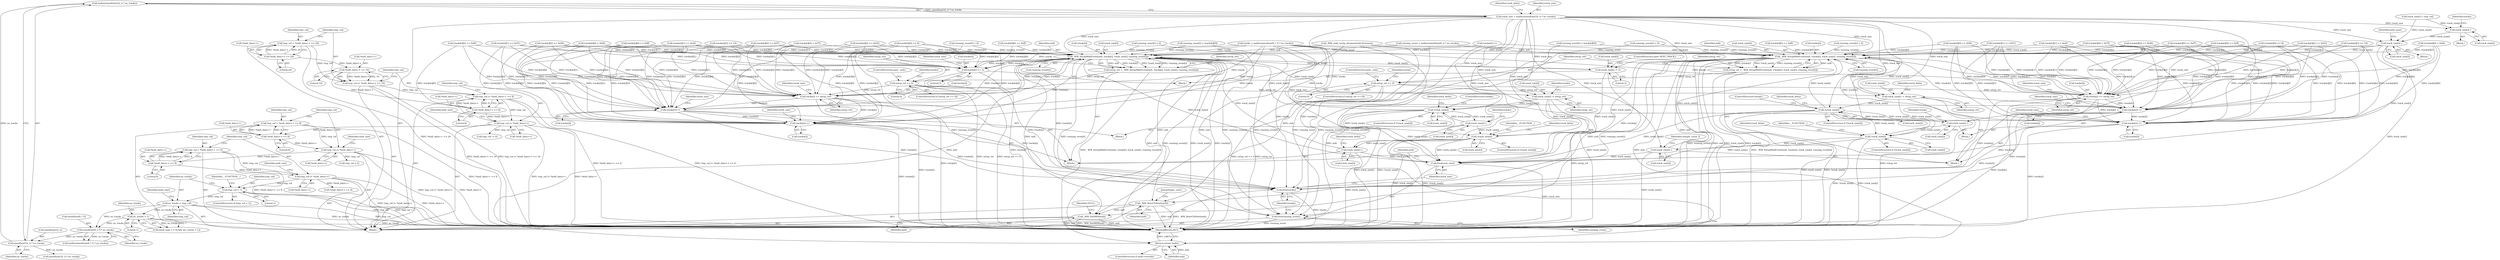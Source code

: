 digraph "0_wildmidi_660b513d99bced8783a4a5984ac2f742c74ebbdd_1@API" {
"1000405" [label="(Call,malloc(sizeof(uint32_t) * no_tracks))"];
"1000406" [label="(Call,sizeof(uint32_t) * no_tracks)"];
"1000399" [label="(Call,sizeof(uint8_t *) * no_tracks)"];
"1000337" [label="(Call,no_tracks = tmp_val)"];
"1000325" [label="(Call,tmp_val < 1)"];
"1000316" [label="(Call,tmp_val |= *midi_data++)"];
"1000309" [label="(Call,tmp_val = *midi_data++ << 8)"];
"1000311" [label="(Call,*midi_data++ << 8)"];
"1000285" [label="(Call,tmp_val |= *midi_data++)"];
"1000278" [label="(Call,tmp_val = *midi_data++ << 8)"];
"1000280" [label="(Call,*midi_data++ << 8)"];
"1000257" [label="(Call,tmp_val |= *midi_data++)"];
"1000250" [label="(Call,tmp_val |= *midi_data++ << 8)"];
"1000243" [label="(Call,tmp_val |= *midi_data++ << 16)"];
"1000236" [label="(Call,tmp_val = *midi_data++ << 24)"];
"1000238" [label="(Call,*midi_data++ << 24)"];
"1000245" [label="(Call,*midi_data++ << 16)"];
"1000252" [label="(Call,*midi_data++ << 8)"];
"1000345" [label="(Call,no_tracks > 1)"];
"1000403" [label="(Call,track_size = malloc(sizeof(uint32_t) * no_tracks))"];
"1000621" [label="(Call,track_size[i]--)"];
"1000645" [label="(Call,track_size[i]--)"];
"1000784" [label="(Call,_WM_SetupMidiEvent(mdi, tracks[i], track_size[i], running_event[i]))"];
"1000782" [label="(Call,setup_ret = _WM_SetupMidiEvent(mdi, tracks[i], track_size[i], running_event[i]))"];
"1000796" [label="(Call,setup_ret == 0)"];
"1000955" [label="(Call,tracks[i] += setup_ret)"];
"1000997" [label="(Call,tracks[i]++)"];
"1001040" [label="(Call,tracks[i]++)"];
"1001519" [label="(Call,free(tracks))"];
"1000960" [label="(Call,track_size[i] -= setup_ret)"];
"1000976" [label="(Call,!track_size[i])"];
"1001001" [label="(Call,track_size[i]--)"];
"1001012" [label="(Call,!track_size[i])"];
"1001044" [label="(Call,track_size[i]--)"];
"1001521" [label="(Call,free(track_size))"];
"1000884" [label="(Call,tracks[i] += 3)"];
"1000889" [label="(Call,track_size[i] -= 3)"];
"1001508" [label="(Call,_WM_ResetToStart(mdi))"];
"1001527" [label="(Return,return (mdi);)"];
"1001529" [label="(Call,_WM_freeMDI(mdi))"];
"1001517" [label="(Call,free(running_event))"];
"1001147" [label="(Call,_WM_SetupMidiEvent(mdi, tracks[i], track_size[i], running_event[i]))"];
"1001145" [label="(Call,setup_ret = _WM_SetupMidiEvent(mdi, tracks[i], track_size[i], running_event[i]))"];
"1001159" [label="(Call,setup_ret == 0)"];
"1001306" [label="(Call,tracks[i] += setup_ret)"];
"1001353" [label="(Call,tracks[i]++)"];
"1001396" [label="(Call,tracks[i]++)"];
"1001311" [label="(Call,track_size[i] -= setup_ret)"];
"1001332" [label="(Call,!track_size[i])"];
"1001357" [label="(Call,track_size[i]--)"];
"1001368" [label="(Call,!track_size[i])"];
"1001400" [label="(Call,track_size[i]--)"];
"1000869" [label="(Call,tracks[i][2] == 0x00)"];
"1000263" [label="(Identifier,midi_size)"];
"1001519" [label="(Call,free(tracks))"];
"1001525" [label="(Identifier,mdi)"];
"1001160" [label="(Identifier,setup_ret)"];
"1001312" [label="(Call,track_size[i])"];
"1000249" [label="(Literal,16)"];
"1000245" [label="(Call,*midi_data++ << 16)"];
"1000393" [label="(Call,_WM_midi_setup_divisions(mdi,divisions))"];
"1000645" [label="(Call,track_size[i]--)"];
"1000960" [label="(Call,track_size[i] -= setup_ret)"];
"1001147" [label="(Call,_WM_SetupMidiEvent(mdi, tracks[i], track_size[i], running_event[i]))"];
"1000257" [label="(Call,tmp_val |= *midi_data++)"];
"1000250" [label="(Call,tmp_val |= *midi_data++ << 8)"];
"1001201" [label="(Call,tracks[i][0] == 0xf7)"];
"1001520" [label="(Identifier,tracks)"];
"1000280" [label="(Call,*midi_data++ << 8)"];
"1000406" [label="(Call,sizeof(uint32_t) * no_tracks)"];
"1001148" [label="(Identifier,mdi)"];
"1001530" [label="(Identifier,mdi)"];
"1000266" [label="(Call,tmp_val != 6)"];
"1001152" [label="(Call,track_size[i])"];
"1001527" [label="(Return,return (mdi);)"];
"1001333" [label="(Call,track_size[i])"];
"1001358" [label="(Call,track_size[i])"];
"1000291" [label="(Identifier,midi_size)"];
"1000831" [label="(Call,tracks[i][0] == 0xf0)"];
"1001217" [label="(Call,tracks[i][0] == 0xff)"];
"1000281" [label="(Call,*midi_data++)"];
"1001149" [label="(Call,tracks[i])"];
"1001050" [label="(Identifier,track_delta)"];
"1000407" [label="(Call,sizeof(uint32_t))"];
"1000795" [label="(ControlStructure,if (setup_ret == 0))"];
"1001026" [label="(Identifier,track_delta)"];
"1000345" [label="(Call,no_tracks > 1)"];
"1000854" [label="(Call,tracks[i][0] == 0xff)"];
"1000396" [label="(Call,tracks = malloc(sizeof(uint8_t *) * no_tracks))"];
"1000398" [label="(Call,malloc(sizeof(uint8_t *) * no_tracks))"];
"1000312" [label="(Call,*midi_data++)"];
"1000239" [label="(Call,*midi_data++)"];
"1001257" [label="(Call,tracks[i][1] == 0x51)"];
"1000278" [label="(Call,tmp_val = *midi_data++ << 8)"];
"1000898" [label="(Call,tracks[i][0] == 0xff)"];
"1000964" [label="(Identifier,setup_ret)"];
"1001523" [label="(ControlStructure,if (mdi->reverb))"];
"1000327" [label="(Literal,1)"];
"1000876" [label="(Block,)"];
"1001400" [label="(Call,track_size[i]--)"];
"1000789" [label="(Call,track_size[i])"];
"1001405" [label="(Identifier,sample_count_f)"];
"1000805" [label="(Identifier,tracks)"];
"1001012" [label="(Call,!track_size[i])"];
"1000123" [label="(Block,)"];
"1001144" [label="(Block,)"];
"1000974" [label="(Block,)"];
"1001018" [label="(Identifier,__FUNCTION__)"];
"1001310" [label="(Identifier,setup_ret)"];
"1001509" [label="(Identifier,mdi)"];
"1000959" [label="(Identifier,setup_ret)"];
"1000243" [label="(Call,tmp_val |= *midi_data++ << 16)"];
"1000961" [label="(Call,track_size[i])"];
"1001264" [label="(Call,tracks[i][2] == 0x03)"];
"1000913" [label="(Call,tracks[i][2] == 0x03)"];
"1001521" [label="(Call,free(track_size))"];
"1001040" [label="(Call,tracks[i]++)"];
"1000294" [label="(Call,tmp_val > 2)"];
"1001396" [label="(Call,tracks[i]++)"];
"1000621" [label="(Call,track_size[i]--)"];
"1001163" [label="(ControlStructure,goto _end;)"];
"1000782" [label="(Call,setup_ret = _WM_SetupMidiEvent(mdi, tracks[i], track_size[i], running_event[i]))"];
"1000286" [label="(Identifier,tmp_val)"];
"1000784" [label="(Call,_WM_SetupMidiEvent(mdi, tracks[i], track_size[i], running_event[i]))"];
"1000811" [label="(Call,tracks[i][0] < 0xf0)"];
"1001138" [label="(Call,running_event[i] = 0)"];
"1001354" [label="(Call,tracks[i])"];
"1001339" [label="(Identifier,track_delta)"];
"1001311" [label="(Call,track_size[i] -= setup_ret)"];
"1000339" [label="(Identifier,tmp_val)"];
"1000236" [label="(Call,tmp_val = *midi_data++ << 24)"];
"1000309" [label="(Call,tmp_val = *midi_data++ << 8)"];
"1001155" [label="(Call,running_event[i])"];
"1000889" [label="(Call,track_size[i] -= 3)"];
"1001533" [label="(MethodReturn,RET)"];
"1000318" [label="(Call,*midi_data++)"];
"1000862" [label="(Call,tracks[i][1] == 0x2f)"];
"1001528" [label="(Identifier,mdi)"];
"1001161" [label="(Literal,0)"];
"1000411" [label="(Identifier,track_delta)"];
"1000359" [label="(Call,*midi_data++ << 8)"];
"1000346" [label="(Identifier,no_tracks)"];
"1000399" [label="(Call,sizeof(uint8_t *) * no_tracks)"];
"1000284" [label="(Literal,8)"];
"1001307" [label="(Call,tracks[i])"];
"1000597" [label="(Identifier,tracks)"];
"1000343" [label="(Identifier,midi_type)"];
"1000287" [label="(Call,*midi_data++)"];
"1001529" [label="(Call,_WM_freeMDI(mdi))"];
"1000259" [label="(Call,*midi_data++)"];
"1001397" [label="(Call,tracks[i])"];
"1001401" [label="(Call,track_size[i])"];
"1000797" [label="(Identifier,setup_ret)"];
"1001174" [label="(Call,tracks[i][0] < 0xf0)"];
"1000244" [label="(Identifier,tmp_val)"];
"1000237" [label="(Identifier,tmp_val)"];
"1000846" [label="(Call,running_event[i] = 0)"];
"1000906" [label="(Call,tracks[i][1] == 0x51)"];
"1001306" [label="(Call,tracks[i] += setup_ret)"];
"1000975" [label="(ControlStructure,if (!track_size[i]))"];
"1001045" [label="(Call,track_size[i])"];
"1001165" [label="(Call,tracks[i][0] > 0x7f)"];
"1000646" [label="(Call,track_size[i])"];
"1000890" [label="(Call,track_size[i])"];
"1000251" [label="(Identifier,tmp_val)"];
"1001249" [label="(Call,tracks[i][0] == 0xff)"];
"1000324" [label="(ControlStructure,if (tmp_val < 1))"];
"1000403" [label="(Call,track_size = malloc(sizeof(uint32_t) * no_tracks))"];
"1001283" [label="(Call,tracks[i][4] << 8)"];
"1001159" [label="(Call,setup_ret == 0)"];
"1000792" [label="(Call,running_event[i])"];
"1001359" [label="(Identifier,track_size)"];
"1000651" [label="(Identifier,midi_type)"];
"1001041" [label="(Call,tracks[i])"];
"1000311" [label="(Call,*midi_data++ << 8)"];
"1001364" [label="(Identifier,tracks)"];
"1001368" [label="(Call,!track_size[i])"];
"1000424" [label="(Call,running_event = malloc(sizeof(uint8_t) * no_tracks))"];
"1000413" [label="(Call,sizeof(uint32_t) * no_tracks)"];
"1001001" [label="(Call,track_size[i]--)"];
"1000315" [label="(Literal,8)"];
"1000279" [label="(Identifier,tmp_val)"];
"1000317" [label="(Identifier,tmp_val)"];
"1000786" [label="(Call,tracks[i])"];
"1000622" [label="(Call,track_size[i])"];
"1000800" [label="(ControlStructure,goto _end;)"];
"1001331" [label="(ControlStructure,if (!track_size[i]))"];
"1000798" [label="(Literal,0)"];
"1001046" [label="(Identifier,track_size)"];
"1001275" [label="(Call,tracks[i][3] << 16)"];
"1000641" [label="(Call,tracks[i]++)"];
"1001510" [label="(JumpTarget,_end:)"];
"1001044" [label="(Call,track_size[i]--)"];
"1000891" [label="(Identifier,track_size)"];
"1000256" [label="(Literal,8)"];
"1000338" [label="(Identifier,no_tracks)"];
"1000330" [label="(Identifier,__FUNCTION__)"];
"1000322" [label="(Identifier,midi_size)"];
"1000888" [label="(Literal,3)"];
"1000443" [label="(Block,)"];
"1000783" [label="(Identifier,setup_ret)"];
"1000956" [label="(Call,tracks[i])"];
"1001532" [label="(Identifier,NULL)"];
"1001313" [label="(Identifier,track_size)"];
"1000583" [label="(Call,running_event[i] = 0)"];
"1000567" [label="(Call,track_size[i] = tmp_val)"];
"1000600" [label="(Block,)"];
"1000310" [label="(Identifier,tmp_val)"];
"1001318" [label="(Identifier,track_delta)"];
"1000819" [label="(Call,running_event[i] = tracks[i][0])"];
"1001382" [label="(Identifier,track_delta)"];
"1001332" [label="(Call,!track_size[i])"];
"1001402" [label="(Identifier,track_size)"];
"1001146" [label="(Identifier,setup_ret)"];
"1000983" [label="(Identifier,track_delta)"];
"1001225" [label="(Call,tracks[i][1] == 0x2f)"];
"1000932" [label="(Call,tracks[i][4] << 8)"];
"1001002" [label="(Call,track_size[i])"];
"1000325" [label="(Call,tmp_val < 1)"];
"1000796" [label="(Call,setup_ret == 0)"];
"1000977" [label="(Call,track_size[i])"];
"1000409" [label="(Identifier,no_tracks)"];
"1000253" [label="(Call,*midi_data++)"];
"1001336" [label="(ControlStructure,break;)"];
"1001315" [label="(Identifier,setup_ret)"];
"1001357" [label="(Call,track_size[i]--)"];
"1001517" [label="(Call,free(running_event))"];
"1001330" [label="(Block,)"];
"1001518" [label="(Identifier,running_event)"];
"1000246" [label="(Call,*midi_data++)"];
"1001168" [label="(Identifier,tracks)"];
"1000969" [label="(Identifier,tracks)"];
"1000781" [label="(Block,)"];
"1000976" [label="(Call,!track_size[i])"];
"1001232" [label="(Call,tracks[i][2] == 0x00)"];
"1000326" [label="(Identifier,tmp_val)"];
"1001367" [label="(ControlStructure,if (!track_size[i]))"];
"1000980" [label="(ControlStructure,break;)"];
"1000894" [label="(ControlStructure,goto NEXT_TRACK;)"];
"1000785" [label="(Identifier,mdi)"];
"1001158" [label="(ControlStructure,if (setup_ret == 0))"];
"1000924" [label="(Call,tracks[i][3] << 16)"];
"1001194" [label="(Call,tracks[i][0] == 0xf0)"];
"1000402" [label="(Identifier,no_tracks)"];
"1000884" [label="(Call,tracks[i] += 3)"];
"1000893" [label="(Literal,3)"];
"1000838" [label="(Call,tracks[i][0] == 0xf7)"];
"1001013" [label="(Call,track_size[i])"];
"1001008" [label="(Identifier,tracks)"];
"1000242" [label="(Literal,24)"];
"1000802" [label="(Call,tracks[i][0] > 0x7f)"];
"1000962" [label="(Identifier,track_size)"];
"1000258" [label="(Identifier,tmp_val)"];
"1000885" [label="(Call,tracks[i])"];
"1000404" [label="(Identifier,track_size)"];
"1001508" [label="(Call,_WM_ResetToStart(mdi))"];
"1000341" [label="(Call,(midi_type == 0) && (no_tracks > 1))"];
"1001011" [label="(ControlStructure,if (!track_size[i]))"];
"1001374" [label="(Identifier,__FUNCTION__)"];
"1001182" [label="(Call,running_event[i] = tracks[i][0])"];
"1000238" [label="(Call,*midi_data++ << 24)"];
"1001353" [label="(Call,tracks[i]++)"];
"1000400" [label="(Call,sizeof(uint8_t *))"];
"1000337" [label="(Call,no_tracks = tmp_val)"];
"1000347" [label="(Literal,1)"];
"1001522" [label="(Identifier,track_size)"];
"1000316" [label="(Call,tmp_val |= *midi_data++)"];
"1000285" [label="(Call,tmp_val |= *midi_data++)"];
"1000997" [label="(Call,tracks[i]++)"];
"1000252" [label="(Call,*midi_data++ << 8)"];
"1001145" [label="(Call,setup_ret = _WM_SetupMidiEvent(mdi, tracks[i], track_size[i], running_event[i]))"];
"1001209" [label="(Call,running_event[i] = 0)"];
"1001369" [label="(Call,track_size[i])"];
"1000998" [label="(Call,tracks[i])"];
"1000955" [label="(Call,tracks[i] += setup_ret)"];
"1001003" [label="(Identifier,track_size)"];
"1000405" [label="(Call,malloc(sizeof(uint32_t) * no_tracks))"];
"1000405" -> "1000403"  [label="AST: "];
"1000405" -> "1000406"  [label="CFG: "];
"1000406" -> "1000405"  [label="AST: "];
"1000403" -> "1000405"  [label="CFG: "];
"1000405" -> "1000403"  [label="DDG: sizeof(uint32_t) * no_tracks"];
"1000406" -> "1000405"  [label="DDG: no_tracks"];
"1000406" -> "1000409"  [label="CFG: "];
"1000407" -> "1000406"  [label="AST: "];
"1000409" -> "1000406"  [label="AST: "];
"1000399" -> "1000406"  [label="DDG: no_tracks"];
"1000406" -> "1000413"  [label="DDG: no_tracks"];
"1000399" -> "1000398"  [label="AST: "];
"1000399" -> "1000402"  [label="CFG: "];
"1000400" -> "1000399"  [label="AST: "];
"1000402" -> "1000399"  [label="AST: "];
"1000398" -> "1000399"  [label="CFG: "];
"1000399" -> "1000398"  [label="DDG: no_tracks"];
"1000337" -> "1000399"  [label="DDG: no_tracks"];
"1000345" -> "1000399"  [label="DDG: no_tracks"];
"1000337" -> "1000123"  [label="AST: "];
"1000337" -> "1000339"  [label="CFG: "];
"1000338" -> "1000337"  [label="AST: "];
"1000339" -> "1000337"  [label="AST: "];
"1000343" -> "1000337"  [label="CFG: "];
"1000337" -> "1001533"  [label="DDG: tmp_val"];
"1000337" -> "1001533"  [label="DDG: no_tracks"];
"1000325" -> "1000337"  [label="DDG: tmp_val"];
"1000337" -> "1000345"  [label="DDG: no_tracks"];
"1000325" -> "1000324"  [label="AST: "];
"1000325" -> "1000327"  [label="CFG: "];
"1000326" -> "1000325"  [label="AST: "];
"1000327" -> "1000325"  [label="AST: "];
"1000330" -> "1000325"  [label="CFG: "];
"1000338" -> "1000325"  [label="CFG: "];
"1000325" -> "1001533"  [label="DDG: tmp_val"];
"1000325" -> "1001533"  [label="DDG: tmp_val < 1"];
"1000316" -> "1000325"  [label="DDG: tmp_val"];
"1000316" -> "1000123"  [label="AST: "];
"1000316" -> "1000318"  [label="CFG: "];
"1000317" -> "1000316"  [label="AST: "];
"1000318" -> "1000316"  [label="AST: "];
"1000322" -> "1000316"  [label="CFG: "];
"1000316" -> "1001533"  [label="DDG: *midi_data++"];
"1000316" -> "1001533"  [label="DDG: tmp_val |= *midi_data++"];
"1000309" -> "1000316"  [label="DDG: tmp_val"];
"1000311" -> "1000316"  [label="DDG: *midi_data++"];
"1000316" -> "1000359"  [label="DDG: *midi_data++"];
"1000309" -> "1000123"  [label="AST: "];
"1000309" -> "1000311"  [label="CFG: "];
"1000310" -> "1000309"  [label="AST: "];
"1000311" -> "1000309"  [label="AST: "];
"1000317" -> "1000309"  [label="CFG: "];
"1000309" -> "1001533"  [label="DDG: *midi_data++ << 8"];
"1000311" -> "1000309"  [label="DDG: *midi_data++"];
"1000311" -> "1000309"  [label="DDG: 8"];
"1000311" -> "1000315"  [label="CFG: "];
"1000312" -> "1000311"  [label="AST: "];
"1000315" -> "1000311"  [label="AST: "];
"1000285" -> "1000311"  [label="DDG: *midi_data++"];
"1000285" -> "1000123"  [label="AST: "];
"1000285" -> "1000287"  [label="CFG: "];
"1000286" -> "1000285"  [label="AST: "];
"1000287" -> "1000285"  [label="AST: "];
"1000291" -> "1000285"  [label="CFG: "];
"1000285" -> "1001533"  [label="DDG: tmp_val |= *midi_data++"];
"1000285" -> "1001533"  [label="DDG: *midi_data++"];
"1000278" -> "1000285"  [label="DDG: tmp_val"];
"1000280" -> "1000285"  [label="DDG: *midi_data++"];
"1000285" -> "1000294"  [label="DDG: tmp_val"];
"1000278" -> "1000123"  [label="AST: "];
"1000278" -> "1000280"  [label="CFG: "];
"1000279" -> "1000278"  [label="AST: "];
"1000280" -> "1000278"  [label="AST: "];
"1000286" -> "1000278"  [label="CFG: "];
"1000278" -> "1001533"  [label="DDG: *midi_data++ << 8"];
"1000280" -> "1000278"  [label="DDG: *midi_data++"];
"1000280" -> "1000278"  [label="DDG: 8"];
"1000280" -> "1000284"  [label="CFG: "];
"1000281" -> "1000280"  [label="AST: "];
"1000284" -> "1000280"  [label="AST: "];
"1000257" -> "1000280"  [label="DDG: *midi_data++"];
"1000257" -> "1000123"  [label="AST: "];
"1000257" -> "1000259"  [label="CFG: "];
"1000258" -> "1000257"  [label="AST: "];
"1000259" -> "1000257"  [label="AST: "];
"1000263" -> "1000257"  [label="CFG: "];
"1000257" -> "1001533"  [label="DDG: *midi_data++"];
"1000257" -> "1001533"  [label="DDG: tmp_val |= *midi_data++"];
"1000250" -> "1000257"  [label="DDG: tmp_val"];
"1000252" -> "1000257"  [label="DDG: *midi_data++"];
"1000257" -> "1000266"  [label="DDG: tmp_val"];
"1000250" -> "1000123"  [label="AST: "];
"1000250" -> "1000252"  [label="CFG: "];
"1000251" -> "1000250"  [label="AST: "];
"1000252" -> "1000250"  [label="AST: "];
"1000258" -> "1000250"  [label="CFG: "];
"1000250" -> "1001533"  [label="DDG: *midi_data++ << 8"];
"1000250" -> "1001533"  [label="DDG: tmp_val |= *midi_data++ << 8"];
"1000243" -> "1000250"  [label="DDG: tmp_val"];
"1000252" -> "1000250"  [label="DDG: *midi_data++"];
"1000252" -> "1000250"  [label="DDG: 8"];
"1000243" -> "1000123"  [label="AST: "];
"1000243" -> "1000245"  [label="CFG: "];
"1000244" -> "1000243"  [label="AST: "];
"1000245" -> "1000243"  [label="AST: "];
"1000251" -> "1000243"  [label="CFG: "];
"1000243" -> "1001533"  [label="DDG: *midi_data++ << 16"];
"1000243" -> "1001533"  [label="DDG: tmp_val |= *midi_data++ << 16"];
"1000236" -> "1000243"  [label="DDG: tmp_val"];
"1000245" -> "1000243"  [label="DDG: *midi_data++"];
"1000245" -> "1000243"  [label="DDG: 16"];
"1000236" -> "1000123"  [label="AST: "];
"1000236" -> "1000238"  [label="CFG: "];
"1000237" -> "1000236"  [label="AST: "];
"1000238" -> "1000236"  [label="AST: "];
"1000244" -> "1000236"  [label="CFG: "];
"1000236" -> "1001533"  [label="DDG: *midi_data++ << 24"];
"1000238" -> "1000236"  [label="DDG: *midi_data++"];
"1000238" -> "1000236"  [label="DDG: 24"];
"1000238" -> "1000242"  [label="CFG: "];
"1000239" -> "1000238"  [label="AST: "];
"1000242" -> "1000238"  [label="AST: "];
"1000238" -> "1000245"  [label="DDG: *midi_data++"];
"1000245" -> "1000249"  [label="CFG: "];
"1000246" -> "1000245"  [label="AST: "];
"1000249" -> "1000245"  [label="AST: "];
"1000245" -> "1000252"  [label="DDG: *midi_data++"];
"1000252" -> "1000256"  [label="CFG: "];
"1000253" -> "1000252"  [label="AST: "];
"1000256" -> "1000252"  [label="AST: "];
"1000345" -> "1000341"  [label="AST: "];
"1000345" -> "1000347"  [label="CFG: "];
"1000346" -> "1000345"  [label="AST: "];
"1000347" -> "1000345"  [label="AST: "];
"1000341" -> "1000345"  [label="CFG: "];
"1000345" -> "1001533"  [label="DDG: no_tracks"];
"1000345" -> "1000341"  [label="DDG: no_tracks"];
"1000345" -> "1000341"  [label="DDG: 1"];
"1000403" -> "1000123"  [label="AST: "];
"1000404" -> "1000403"  [label="AST: "];
"1000411" -> "1000403"  [label="CFG: "];
"1000403" -> "1000621"  [label="DDG: track_size"];
"1000403" -> "1000645"  [label="DDG: track_size"];
"1000403" -> "1000784"  [label="DDG: track_size"];
"1000403" -> "1000889"  [label="DDG: track_size"];
"1000403" -> "1000960"  [label="DDG: track_size"];
"1000403" -> "1000976"  [label="DDG: track_size"];
"1000403" -> "1001001"  [label="DDG: track_size"];
"1000403" -> "1001012"  [label="DDG: track_size"];
"1000403" -> "1001044"  [label="DDG: track_size"];
"1000403" -> "1001147"  [label="DDG: track_size"];
"1000403" -> "1001311"  [label="DDG: track_size"];
"1000403" -> "1001332"  [label="DDG: track_size"];
"1000403" -> "1001357"  [label="DDG: track_size"];
"1000403" -> "1001368"  [label="DDG: track_size"];
"1000403" -> "1001400"  [label="DDG: track_size"];
"1000403" -> "1001521"  [label="DDG: track_size"];
"1000621" -> "1000600"  [label="AST: "];
"1000621" -> "1000622"  [label="CFG: "];
"1000622" -> "1000621"  [label="AST: "];
"1000597" -> "1000621"  [label="CFG: "];
"1000567" -> "1000621"  [label="DDG: track_size[i]"];
"1000621" -> "1000645"  [label="DDG: track_size[i]"];
"1000645" -> "1000443"  [label="AST: "];
"1000645" -> "1000646"  [label="CFG: "];
"1000646" -> "1000645"  [label="AST: "];
"1000651" -> "1000645"  [label="CFG: "];
"1000645" -> "1001533"  [label="DDG: track_size[i]"];
"1000567" -> "1000645"  [label="DDG: track_size[i]"];
"1000645" -> "1000784"  [label="DDG: track_size[i]"];
"1000645" -> "1001147"  [label="DDG: track_size[i]"];
"1000645" -> "1001521"  [label="DDG: track_size[i]"];
"1000784" -> "1000782"  [label="AST: "];
"1000784" -> "1000792"  [label="CFG: "];
"1000785" -> "1000784"  [label="AST: "];
"1000786" -> "1000784"  [label="AST: "];
"1000789" -> "1000784"  [label="AST: "];
"1000792" -> "1000784"  [label="AST: "];
"1000782" -> "1000784"  [label="CFG: "];
"1000784" -> "1001533"  [label="DDG: mdi"];
"1000784" -> "1001533"  [label="DDG: running_event[i]"];
"1000784" -> "1001533"  [label="DDG: track_size[i]"];
"1000784" -> "1001533"  [label="DDG: tracks[i]"];
"1000784" -> "1000782"  [label="DDG: mdi"];
"1000784" -> "1000782"  [label="DDG: tracks[i]"];
"1000784" -> "1000782"  [label="DDG: track_size[i]"];
"1000784" -> "1000782"  [label="DDG: running_event[i]"];
"1000393" -> "1000784"  [label="DDG: mdi"];
"1000802" -> "1000784"  [label="DDG: tracks[i][0]"];
"1000997" -> "1000784"  [label="DDG: tracks[i]"];
"1000869" -> "1000784"  [label="DDG: tracks[i][2]"];
"1000924" -> "1000784"  [label="DDG: tracks[i][3]"];
"1000884" -> "1000784"  [label="DDG: tracks[i]"];
"1000831" -> "1000784"  [label="DDG: tracks[i][0]"];
"1000862" -> "1000784"  [label="DDG: tracks[i][1]"];
"1000641" -> "1000784"  [label="DDG: tracks[i]"];
"1000955" -> "1000784"  [label="DDG: tracks[i]"];
"1001040" -> "1000784"  [label="DDG: tracks[i]"];
"1000396" -> "1000784"  [label="DDG: tracks"];
"1000898" -> "1000784"  [label="DDG: tracks[i][0]"];
"1000906" -> "1000784"  [label="DDG: tracks[i][1]"];
"1000854" -> "1000784"  [label="DDG: tracks[i][0]"];
"1000932" -> "1000784"  [label="DDG: tracks[i][4]"];
"1000838" -> "1000784"  [label="DDG: tracks[i][0]"];
"1000913" -> "1000784"  [label="DDG: tracks[i][2]"];
"1000811" -> "1000784"  [label="DDG: tracks[i][0]"];
"1001044" -> "1000784"  [label="DDG: track_size[i]"];
"1000976" -> "1000784"  [label="DDG: track_size[i]"];
"1000889" -> "1000784"  [label="DDG: track_size[i]"];
"1000819" -> "1000784"  [label="DDG: running_event[i]"];
"1000583" -> "1000784"  [label="DDG: running_event[i]"];
"1000424" -> "1000784"  [label="DDG: running_event"];
"1000846" -> "1000784"  [label="DDG: running_event[i]"];
"1000784" -> "1000884"  [label="DDG: tracks[i]"];
"1000784" -> "1000889"  [label="DDG: track_size[i]"];
"1000784" -> "1000955"  [label="DDG: tracks[i]"];
"1000784" -> "1000960"  [label="DDG: track_size[i]"];
"1000784" -> "1001508"  [label="DDG: mdi"];
"1000784" -> "1001517"  [label="DDG: running_event[i]"];
"1000784" -> "1001519"  [label="DDG: tracks[i]"];
"1000784" -> "1001521"  [label="DDG: track_size[i]"];
"1000784" -> "1001527"  [label="DDG: mdi"];
"1000784" -> "1001529"  [label="DDG: mdi"];
"1000782" -> "1000781"  [label="AST: "];
"1000783" -> "1000782"  [label="AST: "];
"1000797" -> "1000782"  [label="CFG: "];
"1000782" -> "1001533"  [label="DDG: _WM_SetupMidiEvent(mdi, tracks[i], track_size[i], running_event[i])"];
"1000782" -> "1000796"  [label="DDG: setup_ret"];
"1000796" -> "1000795"  [label="AST: "];
"1000796" -> "1000798"  [label="CFG: "];
"1000797" -> "1000796"  [label="AST: "];
"1000798" -> "1000796"  [label="AST: "];
"1000800" -> "1000796"  [label="CFG: "];
"1000805" -> "1000796"  [label="CFG: "];
"1000796" -> "1001533"  [label="DDG: setup_ret == 0"];
"1000796" -> "1001533"  [label="DDG: setup_ret"];
"1000796" -> "1000955"  [label="DDG: setup_ret"];
"1000796" -> "1000960"  [label="DDG: setup_ret"];
"1000955" -> "1000781"  [label="AST: "];
"1000955" -> "1000959"  [label="CFG: "];
"1000956" -> "1000955"  [label="AST: "];
"1000959" -> "1000955"  [label="AST: "];
"1000962" -> "1000955"  [label="CFG: "];
"1000955" -> "1001533"  [label="DDG: tracks[i]"];
"1000396" -> "1000955"  [label="DDG: tracks"];
"1000802" -> "1000955"  [label="DDG: tracks[i][0]"];
"1000869" -> "1000955"  [label="DDG: tracks[i][2]"];
"1000924" -> "1000955"  [label="DDG: tracks[i][3]"];
"1000831" -> "1000955"  [label="DDG: tracks[i][0]"];
"1000932" -> "1000955"  [label="DDG: tracks[i][4]"];
"1000862" -> "1000955"  [label="DDG: tracks[i][1]"];
"1000898" -> "1000955"  [label="DDG: tracks[i][0]"];
"1000906" -> "1000955"  [label="DDG: tracks[i][1]"];
"1000838" -> "1000955"  [label="DDG: tracks[i][0]"];
"1000913" -> "1000955"  [label="DDG: tracks[i][2]"];
"1000811" -> "1000955"  [label="DDG: tracks[i][0]"];
"1000955" -> "1000997"  [label="DDG: tracks[i]"];
"1000955" -> "1001040"  [label="DDG: tracks[i]"];
"1000955" -> "1001519"  [label="DDG: tracks[i]"];
"1000997" -> "1000974"  [label="AST: "];
"1000997" -> "1000998"  [label="CFG: "];
"1000998" -> "1000997"  [label="AST: "];
"1001003" -> "1000997"  [label="CFG: "];
"1000997" -> "1001533"  [label="DDG: tracks[i]"];
"1000396" -> "1000997"  [label="DDG: tracks"];
"1000802" -> "1000997"  [label="DDG: tracks[i][0]"];
"1000869" -> "1000997"  [label="DDG: tracks[i][2]"];
"1000924" -> "1000997"  [label="DDG: tracks[i][3]"];
"1000831" -> "1000997"  [label="DDG: tracks[i][0]"];
"1000932" -> "1000997"  [label="DDG: tracks[i][4]"];
"1000862" -> "1000997"  [label="DDG: tracks[i][1]"];
"1000898" -> "1000997"  [label="DDG: tracks[i][0]"];
"1000906" -> "1000997"  [label="DDG: tracks[i][1]"];
"1000838" -> "1000997"  [label="DDG: tracks[i][0]"];
"1000913" -> "1000997"  [label="DDG: tracks[i][2]"];
"1000811" -> "1000997"  [label="DDG: tracks[i][0]"];
"1000997" -> "1001040"  [label="DDG: tracks[i]"];
"1000997" -> "1001519"  [label="DDG: tracks[i]"];
"1001040" -> "1000781"  [label="AST: "];
"1001040" -> "1001041"  [label="CFG: "];
"1001041" -> "1001040"  [label="AST: "];
"1001046" -> "1001040"  [label="CFG: "];
"1001040" -> "1001533"  [label="DDG: tracks[i]"];
"1000396" -> "1001040"  [label="DDG: tracks"];
"1000802" -> "1001040"  [label="DDG: tracks[i][0]"];
"1000869" -> "1001040"  [label="DDG: tracks[i][2]"];
"1000924" -> "1001040"  [label="DDG: tracks[i][3]"];
"1000831" -> "1001040"  [label="DDG: tracks[i][0]"];
"1000932" -> "1001040"  [label="DDG: tracks[i][4]"];
"1000862" -> "1001040"  [label="DDG: tracks[i][1]"];
"1000898" -> "1001040"  [label="DDG: tracks[i][0]"];
"1000906" -> "1001040"  [label="DDG: tracks[i][1]"];
"1000838" -> "1001040"  [label="DDG: tracks[i][0]"];
"1000913" -> "1001040"  [label="DDG: tracks[i][2]"];
"1000811" -> "1001040"  [label="DDG: tracks[i][0]"];
"1001040" -> "1001519"  [label="DDG: tracks[i]"];
"1001519" -> "1000123"  [label="AST: "];
"1001519" -> "1001520"  [label="CFG: "];
"1001520" -> "1001519"  [label="AST: "];
"1001522" -> "1001519"  [label="CFG: "];
"1001519" -> "1001533"  [label="DDG: tracks"];
"1000884" -> "1001519"  [label="DDG: tracks[i]"];
"1001306" -> "1001519"  [label="DDG: tracks[i]"];
"1000396" -> "1001519"  [label="DDG: tracks"];
"1001353" -> "1001519"  [label="DDG: tracks[i]"];
"1001396" -> "1001519"  [label="DDG: tracks[i]"];
"1001147" -> "1001519"  [label="DDG: tracks[i]"];
"1000641" -> "1001519"  [label="DDG: tracks[i]"];
"1000960" -> "1000781"  [label="AST: "];
"1000960" -> "1000964"  [label="CFG: "];
"1000961" -> "1000960"  [label="AST: "];
"1000964" -> "1000960"  [label="AST: "];
"1000969" -> "1000960"  [label="CFG: "];
"1000960" -> "1001533"  [label="DDG: setup_ret"];
"1000960" -> "1000976"  [label="DDG: track_size[i]"];
"1000960" -> "1001012"  [label="DDG: track_size[i]"];
"1000976" -> "1000975"  [label="AST: "];
"1000976" -> "1000977"  [label="CFG: "];
"1000977" -> "1000976"  [label="AST: "];
"1000980" -> "1000976"  [label="CFG: "];
"1000983" -> "1000976"  [label="CFG: "];
"1000976" -> "1001533"  [label="DDG: track_size[i]"];
"1000976" -> "1001533"  [label="DDG: !track_size[i]"];
"1001001" -> "1000976"  [label="DDG: track_size[i]"];
"1000976" -> "1001001"  [label="DDG: track_size[i]"];
"1000976" -> "1001012"  [label="DDG: track_size[i]"];
"1000976" -> "1001521"  [label="DDG: track_size[i]"];
"1001001" -> "1000974"  [label="AST: "];
"1001001" -> "1001002"  [label="CFG: "];
"1001002" -> "1001001"  [label="AST: "];
"1001008" -> "1001001"  [label="CFG: "];
"1001001" -> "1001012"  [label="DDG: track_size[i]"];
"1001012" -> "1001011"  [label="AST: "];
"1001012" -> "1001013"  [label="CFG: "];
"1001013" -> "1001012"  [label="AST: "];
"1001018" -> "1001012"  [label="CFG: "];
"1001026" -> "1001012"  [label="CFG: "];
"1001012" -> "1001533"  [label="DDG: !track_size[i]"];
"1001012" -> "1001533"  [label="DDG: track_size[i]"];
"1001012" -> "1001044"  [label="DDG: track_size[i]"];
"1001012" -> "1001521"  [label="DDG: track_size[i]"];
"1001044" -> "1000781"  [label="AST: "];
"1001044" -> "1001045"  [label="CFG: "];
"1001045" -> "1001044"  [label="AST: "];
"1001050" -> "1001044"  [label="CFG: "];
"1001044" -> "1001533"  [label="DDG: track_size[i]"];
"1001044" -> "1001521"  [label="DDG: track_size[i]"];
"1001521" -> "1000123"  [label="AST: "];
"1001521" -> "1001522"  [label="CFG: "];
"1001522" -> "1001521"  [label="AST: "];
"1001525" -> "1001521"  [label="CFG: "];
"1001521" -> "1001533"  [label="DDG: track_size"];
"1001332" -> "1001521"  [label="DDG: track_size[i]"];
"1001147" -> "1001521"  [label="DDG: track_size[i]"];
"1001400" -> "1001521"  [label="DDG: track_size[i]"];
"1001368" -> "1001521"  [label="DDG: track_size[i]"];
"1000889" -> "1001521"  [label="DDG: track_size[i]"];
"1000884" -> "1000876"  [label="AST: "];
"1000884" -> "1000888"  [label="CFG: "];
"1000885" -> "1000884"  [label="AST: "];
"1000888" -> "1000884"  [label="AST: "];
"1000891" -> "1000884"  [label="CFG: "];
"1000884" -> "1001533"  [label="DDG: tracks[i]"];
"1000396" -> "1000884"  [label="DDG: tracks"];
"1000869" -> "1000884"  [label="DDG: tracks[i][2]"];
"1000924" -> "1000884"  [label="DDG: tracks[i][3]"];
"1000906" -> "1000884"  [label="DDG: tracks[i][1]"];
"1000862" -> "1000884"  [label="DDG: tracks[i][1]"];
"1000913" -> "1000884"  [label="DDG: tracks[i][2]"];
"1000854" -> "1000884"  [label="DDG: tracks[i][0]"];
"1000932" -> "1000884"  [label="DDG: tracks[i][4]"];
"1000889" -> "1000876"  [label="AST: "];
"1000889" -> "1000893"  [label="CFG: "];
"1000890" -> "1000889"  [label="AST: "];
"1000893" -> "1000889"  [label="AST: "];
"1000894" -> "1000889"  [label="CFG: "];
"1000889" -> "1001533"  [label="DDG: track_size[i]"];
"1001508" -> "1000123"  [label="AST: "];
"1001508" -> "1001509"  [label="CFG: "];
"1001509" -> "1001508"  [label="AST: "];
"1001510" -> "1001508"  [label="CFG: "];
"1001508" -> "1001533"  [label="DDG: mdi"];
"1001508" -> "1001533"  [label="DDG: _WM_ResetToStart(mdi)"];
"1000393" -> "1001508"  [label="DDG: mdi"];
"1001147" -> "1001508"  [label="DDG: mdi"];
"1001508" -> "1001527"  [label="DDG: mdi"];
"1001508" -> "1001529"  [label="DDG: mdi"];
"1001527" -> "1001523"  [label="AST: "];
"1001527" -> "1001528"  [label="CFG: "];
"1001528" -> "1001527"  [label="AST: "];
"1001533" -> "1001527"  [label="CFG: "];
"1001527" -> "1001533"  [label="DDG: <RET>"];
"1001528" -> "1001527"  [label="DDG: mdi"];
"1000393" -> "1001527"  [label="DDG: mdi"];
"1001147" -> "1001527"  [label="DDG: mdi"];
"1001529" -> "1000123"  [label="AST: "];
"1001529" -> "1001530"  [label="CFG: "];
"1001530" -> "1001529"  [label="AST: "];
"1001532" -> "1001529"  [label="CFG: "];
"1001529" -> "1001533"  [label="DDG: mdi"];
"1001529" -> "1001533"  [label="DDG: _WM_freeMDI(mdi)"];
"1000393" -> "1001529"  [label="DDG: mdi"];
"1001147" -> "1001529"  [label="DDG: mdi"];
"1001517" -> "1000123"  [label="AST: "];
"1001517" -> "1001518"  [label="CFG: "];
"1001518" -> "1001517"  [label="AST: "];
"1001520" -> "1001517"  [label="CFG: "];
"1001517" -> "1001533"  [label="DDG: running_event"];
"1000819" -> "1001517"  [label="DDG: running_event[i]"];
"1000583" -> "1001517"  [label="DDG: running_event[i]"];
"1000424" -> "1001517"  [label="DDG: running_event"];
"1001182" -> "1001517"  [label="DDG: running_event[i]"];
"1000846" -> "1001517"  [label="DDG: running_event[i]"];
"1001209" -> "1001517"  [label="DDG: running_event[i]"];
"1001147" -> "1001517"  [label="DDG: running_event[i]"];
"1001147" -> "1001145"  [label="AST: "];
"1001147" -> "1001155"  [label="CFG: "];
"1001148" -> "1001147"  [label="AST: "];
"1001149" -> "1001147"  [label="AST: "];
"1001152" -> "1001147"  [label="AST: "];
"1001155" -> "1001147"  [label="AST: "];
"1001145" -> "1001147"  [label="CFG: "];
"1001147" -> "1001533"  [label="DDG: running_event[i]"];
"1001147" -> "1001533"  [label="DDG: mdi"];
"1001147" -> "1001533"  [label="DDG: track_size[i]"];
"1001147" -> "1001533"  [label="DDG: tracks[i]"];
"1001147" -> "1001145"  [label="DDG: mdi"];
"1001147" -> "1001145"  [label="DDG: tracks[i]"];
"1001147" -> "1001145"  [label="DDG: track_size[i]"];
"1001147" -> "1001145"  [label="DDG: running_event[i]"];
"1000393" -> "1001147"  [label="DDG: mdi"];
"1001264" -> "1001147"  [label="DDG: tracks[i][2]"];
"1000396" -> "1001147"  [label="DDG: tracks"];
"1001165" -> "1001147"  [label="DDG: tracks[i][0]"];
"1001257" -> "1001147"  [label="DDG: tracks[i][1]"];
"1001217" -> "1001147"  [label="DDG: tracks[i][0]"];
"1001232" -> "1001147"  [label="DDG: tracks[i][2]"];
"1001201" -> "1001147"  [label="DDG: tracks[i][0]"];
"1001275" -> "1001147"  [label="DDG: tracks[i][3]"];
"1001249" -> "1001147"  [label="DDG: tracks[i][0]"];
"1001306" -> "1001147"  [label="DDG: tracks[i]"];
"1001225" -> "1001147"  [label="DDG: tracks[i][1]"];
"1001283" -> "1001147"  [label="DDG: tracks[i][4]"];
"1001194" -> "1001147"  [label="DDG: tracks[i][0]"];
"1001353" -> "1001147"  [label="DDG: tracks[i]"];
"1001396" -> "1001147"  [label="DDG: tracks[i]"];
"1000641" -> "1001147"  [label="DDG: tracks[i]"];
"1001174" -> "1001147"  [label="DDG: tracks[i][0]"];
"1001332" -> "1001147"  [label="DDG: track_size[i]"];
"1001400" -> "1001147"  [label="DDG: track_size[i]"];
"1001138" -> "1001147"  [label="DDG: running_event[i]"];
"1000424" -> "1001147"  [label="DDG: running_event"];
"1001182" -> "1001147"  [label="DDG: running_event[i]"];
"1001209" -> "1001147"  [label="DDG: running_event[i]"];
"1001147" -> "1001306"  [label="DDG: tracks[i]"];
"1001147" -> "1001311"  [label="DDG: track_size[i]"];
"1001145" -> "1001144"  [label="AST: "];
"1001146" -> "1001145"  [label="AST: "];
"1001160" -> "1001145"  [label="CFG: "];
"1001145" -> "1001533"  [label="DDG: _WM_SetupMidiEvent(mdi, tracks[i], track_size[i], running_event[i])"];
"1001145" -> "1001159"  [label="DDG: setup_ret"];
"1001159" -> "1001158"  [label="AST: "];
"1001159" -> "1001161"  [label="CFG: "];
"1001160" -> "1001159"  [label="AST: "];
"1001161" -> "1001159"  [label="AST: "];
"1001163" -> "1001159"  [label="CFG: "];
"1001168" -> "1001159"  [label="CFG: "];
"1001159" -> "1001533"  [label="DDG: setup_ret"];
"1001159" -> "1001533"  [label="DDG: setup_ret == 0"];
"1001159" -> "1001306"  [label="DDG: setup_ret"];
"1001159" -> "1001311"  [label="DDG: setup_ret"];
"1001306" -> "1001144"  [label="AST: "];
"1001306" -> "1001310"  [label="CFG: "];
"1001307" -> "1001306"  [label="AST: "];
"1001310" -> "1001306"  [label="AST: "];
"1001313" -> "1001306"  [label="CFG: "];
"1001306" -> "1001533"  [label="DDG: tracks[i]"];
"1001264" -> "1001306"  [label="DDG: tracks[i][2]"];
"1000396" -> "1001306"  [label="DDG: tracks"];
"1001165" -> "1001306"  [label="DDG: tracks[i][0]"];
"1001257" -> "1001306"  [label="DDG: tracks[i][1]"];
"1001232" -> "1001306"  [label="DDG: tracks[i][2]"];
"1001201" -> "1001306"  [label="DDG: tracks[i][0]"];
"1001275" -> "1001306"  [label="DDG: tracks[i][3]"];
"1001249" -> "1001306"  [label="DDG: tracks[i][0]"];
"1001225" -> "1001306"  [label="DDG: tracks[i][1]"];
"1001283" -> "1001306"  [label="DDG: tracks[i][4]"];
"1001194" -> "1001306"  [label="DDG: tracks[i][0]"];
"1001174" -> "1001306"  [label="DDG: tracks[i][0]"];
"1001306" -> "1001353"  [label="DDG: tracks[i]"];
"1001306" -> "1001396"  [label="DDG: tracks[i]"];
"1001353" -> "1001330"  [label="AST: "];
"1001353" -> "1001354"  [label="CFG: "];
"1001354" -> "1001353"  [label="AST: "];
"1001359" -> "1001353"  [label="CFG: "];
"1001353" -> "1001533"  [label="DDG: tracks[i]"];
"1001264" -> "1001353"  [label="DDG: tracks[i][2]"];
"1000396" -> "1001353"  [label="DDG: tracks"];
"1001165" -> "1001353"  [label="DDG: tracks[i][0]"];
"1001257" -> "1001353"  [label="DDG: tracks[i][1]"];
"1001232" -> "1001353"  [label="DDG: tracks[i][2]"];
"1001201" -> "1001353"  [label="DDG: tracks[i][0]"];
"1001275" -> "1001353"  [label="DDG: tracks[i][3]"];
"1001249" -> "1001353"  [label="DDG: tracks[i][0]"];
"1001225" -> "1001353"  [label="DDG: tracks[i][1]"];
"1001283" -> "1001353"  [label="DDG: tracks[i][4]"];
"1001194" -> "1001353"  [label="DDG: tracks[i][0]"];
"1001174" -> "1001353"  [label="DDG: tracks[i][0]"];
"1001353" -> "1001396"  [label="DDG: tracks[i]"];
"1001396" -> "1001144"  [label="AST: "];
"1001396" -> "1001397"  [label="CFG: "];
"1001397" -> "1001396"  [label="AST: "];
"1001402" -> "1001396"  [label="CFG: "];
"1001396" -> "1001533"  [label="DDG: tracks[i]"];
"1001264" -> "1001396"  [label="DDG: tracks[i][2]"];
"1000396" -> "1001396"  [label="DDG: tracks"];
"1001165" -> "1001396"  [label="DDG: tracks[i][0]"];
"1001257" -> "1001396"  [label="DDG: tracks[i][1]"];
"1001232" -> "1001396"  [label="DDG: tracks[i][2]"];
"1001201" -> "1001396"  [label="DDG: tracks[i][0]"];
"1001275" -> "1001396"  [label="DDG: tracks[i][3]"];
"1001249" -> "1001396"  [label="DDG: tracks[i][0]"];
"1001225" -> "1001396"  [label="DDG: tracks[i][1]"];
"1001283" -> "1001396"  [label="DDG: tracks[i][4]"];
"1001194" -> "1001396"  [label="DDG: tracks[i][0]"];
"1001174" -> "1001396"  [label="DDG: tracks[i][0]"];
"1001311" -> "1001144"  [label="AST: "];
"1001311" -> "1001315"  [label="CFG: "];
"1001312" -> "1001311"  [label="AST: "];
"1001315" -> "1001311"  [label="AST: "];
"1001318" -> "1001311"  [label="CFG: "];
"1001311" -> "1001533"  [label="DDG: setup_ret"];
"1001311" -> "1001332"  [label="DDG: track_size[i]"];
"1001311" -> "1001368"  [label="DDG: track_size[i]"];
"1001332" -> "1001331"  [label="AST: "];
"1001332" -> "1001333"  [label="CFG: "];
"1001333" -> "1001332"  [label="AST: "];
"1001336" -> "1001332"  [label="CFG: "];
"1001339" -> "1001332"  [label="CFG: "];
"1001332" -> "1001533"  [label="DDG: track_size[i]"];
"1001332" -> "1001533"  [label="DDG: !track_size[i]"];
"1001357" -> "1001332"  [label="DDG: track_size[i]"];
"1001332" -> "1001357"  [label="DDG: track_size[i]"];
"1001332" -> "1001368"  [label="DDG: track_size[i]"];
"1001357" -> "1001330"  [label="AST: "];
"1001357" -> "1001358"  [label="CFG: "];
"1001358" -> "1001357"  [label="AST: "];
"1001364" -> "1001357"  [label="CFG: "];
"1001357" -> "1001368"  [label="DDG: track_size[i]"];
"1001368" -> "1001367"  [label="AST: "];
"1001368" -> "1001369"  [label="CFG: "];
"1001369" -> "1001368"  [label="AST: "];
"1001374" -> "1001368"  [label="CFG: "];
"1001382" -> "1001368"  [label="CFG: "];
"1001368" -> "1001533"  [label="DDG: !track_size[i]"];
"1001368" -> "1001533"  [label="DDG: track_size[i]"];
"1001368" -> "1001400"  [label="DDG: track_size[i]"];
"1001400" -> "1001144"  [label="AST: "];
"1001400" -> "1001401"  [label="CFG: "];
"1001401" -> "1001400"  [label="AST: "];
"1001405" -> "1001400"  [label="CFG: "];
"1001400" -> "1001533"  [label="DDG: track_size[i]"];
}
